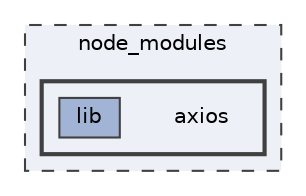 digraph "node_modules/axios"
{
 // LATEX_PDF_SIZE
  bgcolor="transparent";
  edge [fontname=Helvetica,fontsize=10,labelfontname=Helvetica,labelfontsize=10];
  node [fontname=Helvetica,fontsize=10,shape=box,height=0.2,width=0.4];
  compound=true
  subgraph clusterdir_acd06b18086a0dd2ae699b1e0b775be8 {
    graph [ bgcolor="#edf0f7", pencolor="grey25", label="node_modules", fontname=Helvetica,fontsize=10 style="filled,dashed", URL="dir_acd06b18086a0dd2ae699b1e0b775be8.html",tooltip=""]
  subgraph clusterdir_f3385884acfd81366893d6c4c902b82a {
    graph [ bgcolor="#edf0f7", pencolor="grey25", label="", fontname=Helvetica,fontsize=10 style="filled,bold", URL="dir_f3385884acfd81366893d6c4c902b82a.html",tooltip=""]
    dir_f3385884acfd81366893d6c4c902b82a [shape=plaintext, label="axios"];
  dir_3d1ba3611a4a97efda365b0b5c48ea62 [label="lib", fillcolor="#a2b4d6", color="grey25", style="filled", URL="dir_3d1ba3611a4a97efda365b0b5c48ea62.html",tooltip=""];
  }
  }
}
